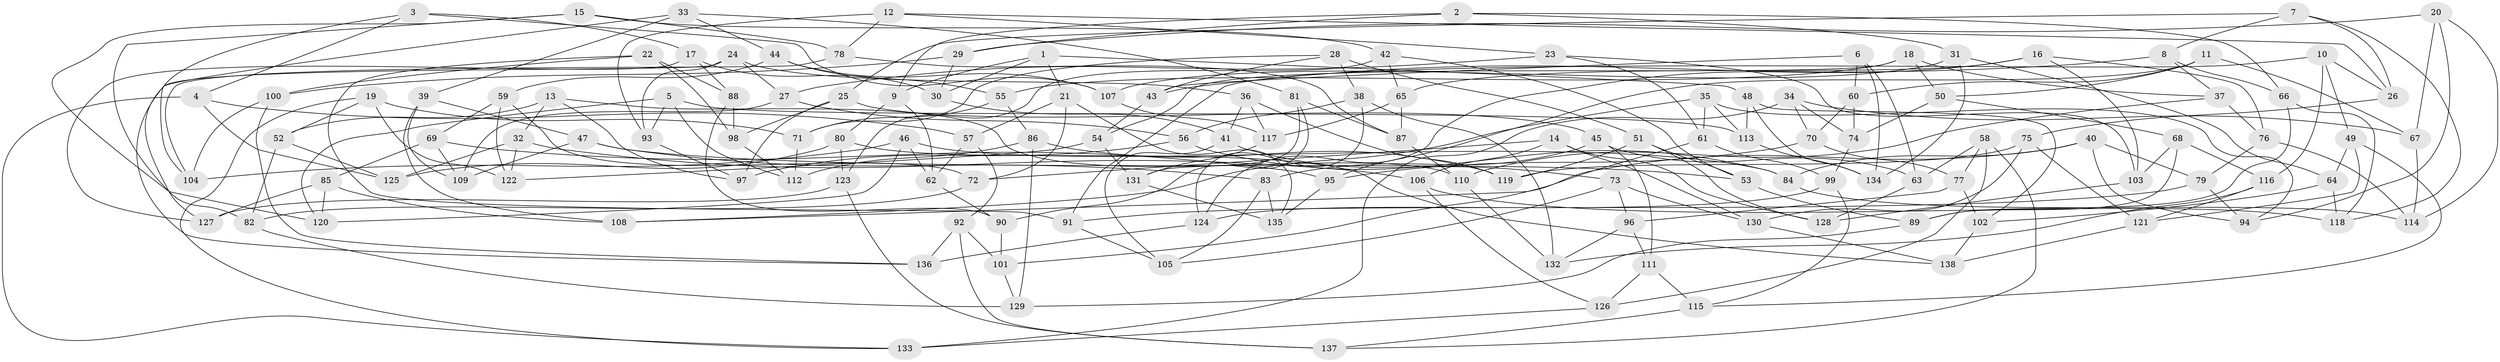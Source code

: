 // coarse degree distribution, {12: 0.041237113402061855, 4: 0.845360824742268, 11: 0.020618556701030927, 8: 0.010309278350515464, 3: 0.041237113402061855, 10: 0.020618556701030927, 7: 0.010309278350515464, 9: 0.010309278350515464}
// Generated by graph-tools (version 1.1) at 2025/53/03/04/25 22:53:48]
// undirected, 138 vertices, 276 edges
graph export_dot {
  node [color=gray90,style=filled];
  1;
  2;
  3;
  4;
  5;
  6;
  7;
  8;
  9;
  10;
  11;
  12;
  13;
  14;
  15;
  16;
  17;
  18;
  19;
  20;
  21;
  22;
  23;
  24;
  25;
  26;
  27;
  28;
  29;
  30;
  31;
  32;
  33;
  34;
  35;
  36;
  37;
  38;
  39;
  40;
  41;
  42;
  43;
  44;
  45;
  46;
  47;
  48;
  49;
  50;
  51;
  52;
  53;
  54;
  55;
  56;
  57;
  58;
  59;
  60;
  61;
  62;
  63;
  64;
  65;
  66;
  67;
  68;
  69;
  70;
  71;
  72;
  73;
  74;
  75;
  76;
  77;
  78;
  79;
  80;
  81;
  82;
  83;
  84;
  85;
  86;
  87;
  88;
  89;
  90;
  91;
  92;
  93;
  94;
  95;
  96;
  97;
  98;
  99;
  100;
  101;
  102;
  103;
  104;
  105;
  106;
  107;
  108;
  109;
  110;
  111;
  112;
  113;
  114;
  115;
  116;
  117;
  118;
  119;
  120;
  121;
  122;
  123;
  124;
  125;
  126;
  127;
  128;
  129;
  130;
  131;
  132;
  133;
  134;
  135;
  136;
  137;
  138;
  1 -- 30;
  1 -- 48;
  1 -- 9;
  1 -- 21;
  2 -- 9;
  2 -- 29;
  2 -- 66;
  2 -- 31;
  3 -- 17;
  3 -- 104;
  3 -- 4;
  3 -- 107;
  4 -- 57;
  4 -- 125;
  4 -- 133;
  5 -- 120;
  5 -- 113;
  5 -- 93;
  5 -- 112;
  6 -- 43;
  6 -- 63;
  6 -- 60;
  6 -- 134;
  7 -- 118;
  7 -- 8;
  7 -- 25;
  7 -- 26;
  8 -- 43;
  8 -- 66;
  8 -- 37;
  9 -- 80;
  9 -- 62;
  10 -- 91;
  10 -- 49;
  10 -- 26;
  10 -- 116;
  11 -- 60;
  11 -- 50;
  11 -- 95;
  11 -- 67;
  12 -- 26;
  12 -- 23;
  12 -- 93;
  12 -- 78;
  13 -- 110;
  13 -- 32;
  13 -- 97;
  13 -- 52;
  14 -- 72;
  14 -- 106;
  14 -- 130;
  14 -- 128;
  15 -- 42;
  15 -- 82;
  15 -- 120;
  15 -- 78;
  16 -- 103;
  16 -- 65;
  16 -- 76;
  16 -- 124;
  17 -- 127;
  17 -- 30;
  17 -- 88;
  18 -- 55;
  18 -- 54;
  18 -- 37;
  18 -- 50;
  19 -- 133;
  19 -- 52;
  19 -- 122;
  19 -- 71;
  20 -- 114;
  20 -- 67;
  20 -- 94;
  20 -- 29;
  21 -- 57;
  21 -- 72;
  21 -- 135;
  22 -- 91;
  22 -- 88;
  22 -- 98;
  22 -- 100;
  23 -- 27;
  23 -- 103;
  23 -- 61;
  24 -- 127;
  24 -- 93;
  24 -- 27;
  24 -- 36;
  25 -- 98;
  25 -- 45;
  25 -- 97;
  26 -- 75;
  27 -- 56;
  27 -- 109;
  28 -- 43;
  28 -- 38;
  28 -- 71;
  28 -- 51;
  29 -- 30;
  29 -- 100;
  30 -- 41;
  31 -- 107;
  31 -- 134;
  31 -- 64;
  32 -- 125;
  32 -- 106;
  32 -- 122;
  33 -- 39;
  33 -- 81;
  33 -- 44;
  33 -- 136;
  34 -- 74;
  34 -- 133;
  34 -- 70;
  34 -- 67;
  35 -- 113;
  35 -- 108;
  35 -- 94;
  35 -- 61;
  36 -- 117;
  36 -- 119;
  36 -- 41;
  37 -- 76;
  37 -- 110;
  38 -- 124;
  38 -- 132;
  38 -- 56;
  39 -- 109;
  39 -- 108;
  39 -- 47;
  40 -- 108;
  40 -- 84;
  40 -- 94;
  40 -- 79;
  41 -- 73;
  41 -- 105;
  42 -- 123;
  42 -- 53;
  42 -- 65;
  43 -- 54;
  44 -- 55;
  44 -- 107;
  44 -- 59;
  45 -- 111;
  45 -- 63;
  45 -- 83;
  46 -- 120;
  46 -- 104;
  46 -- 62;
  46 -- 84;
  47 -- 109;
  47 -- 53;
  47 -- 83;
  48 -- 134;
  48 -- 113;
  48 -- 102;
  49 -- 64;
  49 -- 121;
  49 -- 115;
  50 -- 68;
  50 -- 74;
  51 -- 53;
  51 -- 128;
  51 -- 119;
  52 -- 82;
  52 -- 125;
  53 -- 89;
  54 -- 122;
  54 -- 131;
  55 -- 71;
  55 -- 86;
  56 -- 97;
  56 -- 84;
  57 -- 92;
  57 -- 62;
  58 -- 126;
  58 -- 63;
  58 -- 77;
  58 -- 137;
  59 -- 122;
  59 -- 72;
  59 -- 69;
  60 -- 74;
  60 -- 70;
  61 -- 101;
  61 -- 99;
  62 -- 90;
  63 -- 128;
  64 -- 118;
  64 -- 102;
  65 -- 87;
  65 -- 117;
  66 -- 118;
  66 -- 89;
  67 -- 114;
  68 -- 103;
  68 -- 89;
  68 -- 116;
  69 -- 85;
  69 -- 95;
  69 -- 109;
  70 -- 77;
  70 -- 95;
  71 -- 112;
  72 -- 82;
  73 -- 96;
  73 -- 130;
  73 -- 105;
  74 -- 99;
  75 -- 121;
  75 -- 130;
  75 -- 119;
  76 -- 79;
  76 -- 114;
  77 -- 96;
  77 -- 102;
  78 -- 104;
  78 -- 87;
  79 -- 91;
  79 -- 94;
  80 -- 138;
  80 -- 125;
  80 -- 123;
  81 -- 131;
  81 -- 90;
  81 -- 87;
  82 -- 129;
  83 -- 105;
  83 -- 135;
  84 -- 114;
  85 -- 120;
  85 -- 108;
  85 -- 127;
  86 -- 119;
  86 -- 129;
  86 -- 112;
  87 -- 110;
  88 -- 98;
  88 -- 90;
  89 -- 129;
  90 -- 101;
  91 -- 105;
  92 -- 101;
  92 -- 136;
  92 -- 137;
  93 -- 97;
  95 -- 135;
  96 -- 132;
  96 -- 111;
  98 -- 112;
  99 -- 124;
  99 -- 115;
  100 -- 136;
  100 -- 104;
  101 -- 129;
  102 -- 138;
  103 -- 128;
  106 -- 126;
  106 -- 118;
  107 -- 117;
  110 -- 132;
  111 -- 115;
  111 -- 126;
  113 -- 134;
  115 -- 137;
  116 -- 121;
  116 -- 132;
  117 -- 131;
  121 -- 138;
  123 -- 127;
  123 -- 137;
  124 -- 136;
  126 -- 133;
  130 -- 138;
  131 -- 135;
}
